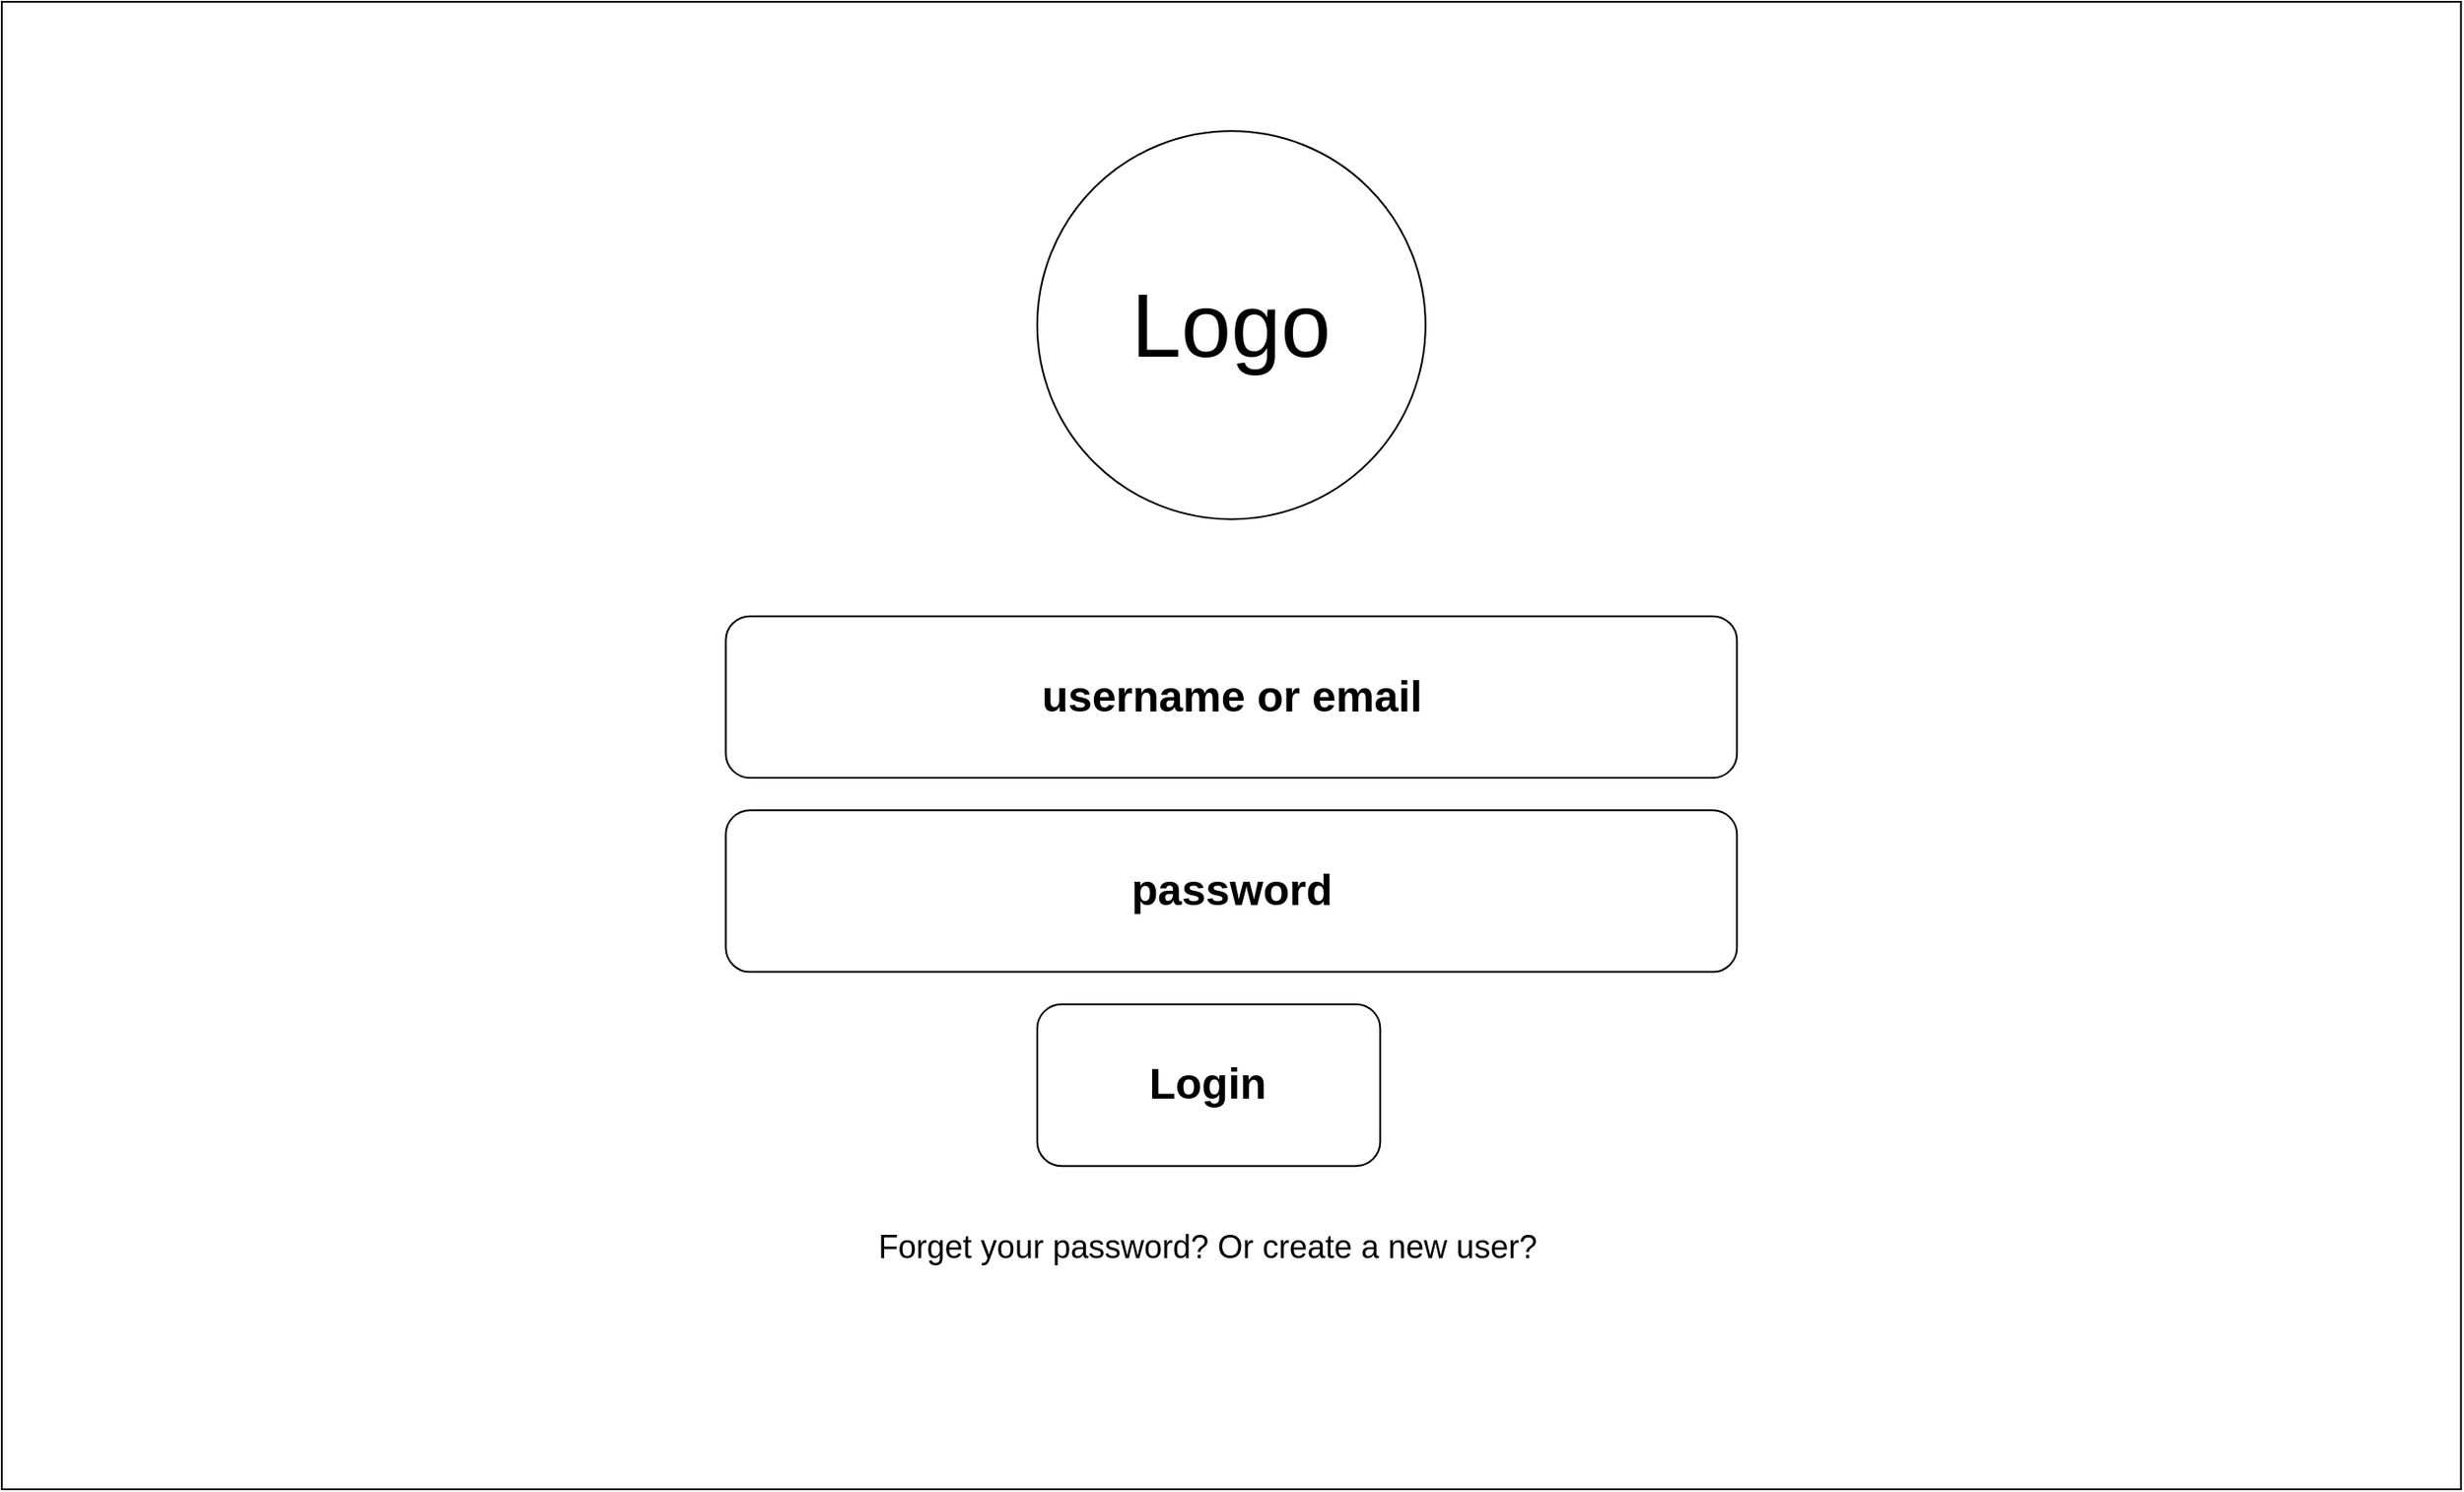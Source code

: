 <mxfile>
    <diagram name="Login" id="gdCSvqaaScrlXo4l8ALB">
        <mxGraphModel dx="1353" dy="907" grid="1" gridSize="10" guides="1" tooltips="1" connect="1" arrows="1" fold="1" page="1" pageScale="1" pageWidth="1600" pageHeight="900" math="0" shadow="0">
            <root>
                <mxCell id="0"/>
                <mxCell id="1" parent="0"/>
                <mxCell id="Qeco3BvltGo1VIxwUubx-1" value="" style="group" parent="1" connectable="0" vertex="1">
                    <mxGeometry x="114" y="35" width="1371.31" height="830" as="geometry"/>
                </mxCell>
                <mxCell id="3l-xP1_xD9ffacjxuy4Z-1" value="" style="rounded=0;whiteSpace=wrap;html=1;fillColor=default;fillStyle=auto;" parent="Qeco3BvltGo1VIxwUubx-1" vertex="1">
                    <mxGeometry width="1371.31" height="830" as="geometry"/>
                </mxCell>
                <mxCell id="3l-xP1_xD9ffacjxuy4Z-2" value="&lt;h3&gt;&lt;font style=&quot;font-size: 24px;&quot;&gt;username or email&lt;/font&gt;&lt;/h3&gt;" style="rounded=1;whiteSpace=wrap;html=1;" parent="Qeco3BvltGo1VIxwUubx-1" vertex="1">
                    <mxGeometry x="403.724" y="342.826" width="563.861" height="90.217" as="geometry"/>
                </mxCell>
                <mxCell id="3l-xP1_xD9ffacjxuy4Z-3" value="&lt;h3&gt;&lt;font style=&quot;font-size: 24px;&quot;&gt;password&lt;/font&gt;&lt;/h3&gt;" style="rounded=1;whiteSpace=wrap;html=1;" parent="Qeco3BvltGo1VIxwUubx-1" vertex="1">
                    <mxGeometry x="403.724" y="451.087" width="563.861" height="90.217" as="geometry"/>
                </mxCell>
                <mxCell id="3l-xP1_xD9ffacjxuy4Z-4" value="&lt;h1&gt;Login&lt;/h1&gt;" style="rounded=1;whiteSpace=wrap;html=1;" parent="Qeco3BvltGo1VIxwUubx-1" vertex="1">
                    <mxGeometry x="577.394" y="559.348" width="191.262" height="90.217" as="geometry"/>
                </mxCell>
                <mxCell id="3l-xP1_xD9ffacjxuy4Z-5" value="&lt;font style=&quot;font-size: 50px;&quot;&gt;Logo&lt;/font&gt;" style="ellipse;whiteSpace=wrap;html=1;aspect=fixed;" parent="Qeco3BvltGo1VIxwUubx-1" vertex="1">
                    <mxGeometry x="577.394" y="72.174" width="216.522" height="216.522" as="geometry"/>
                </mxCell>
                <mxCell id="3l-xP1_xD9ffacjxuy4Z-8" value="&lt;font style=&quot;font-size: 18px;&quot;&gt;Forget your password? Or create a new user?&lt;/font&gt;" style="text;html=1;strokeColor=none;fillColor=none;align=center;verticalAlign=middle;whiteSpace=wrap;rounded=0;" parent="Qeco3BvltGo1VIxwUubx-1" vertex="1">
                    <mxGeometry x="438.458" y="667.609" width="469.132" height="54.13" as="geometry"/>
                </mxCell>
            </root>
        </mxGraphModel>
    </diagram>
    <diagram id="TJnFh-B32YA2Bl4hxm8k" name="Homepage">
        <mxGraphModel dx="1353" dy="907" grid="1" gridSize="10" guides="1" tooltips="1" connect="1" arrows="1" fold="1" page="1" pageScale="1" pageWidth="1600" pageHeight="900" math="0" shadow="0">
            <root>
                <mxCell id="0"/>
                <mxCell id="1" parent="0"/>
                <mxCell id="ijkkR5gK_COIIXlTBllY-16" value="" style="group" parent="1" vertex="1" connectable="0">
                    <mxGeometry x="50" y="20" width="1550" height="860" as="geometry"/>
                </mxCell>
                <mxCell id="ijkkR5gK_COIIXlTBllY-1" value="" style="rounded=0;whiteSpace=wrap;html=1;fillColor=default;fillStyle=auto;" parent="ijkkR5gK_COIIXlTBllY-16" vertex="1">
                    <mxGeometry width="1500.0" height="860" as="geometry"/>
                </mxCell>
                <mxCell id="ijkkR5gK_COIIXlTBllY-2" value="&lt;font style=&quot;font-size: 30px;&quot;&gt;Homepage&lt;br&gt;Logo&lt;br&gt;&lt;/font&gt;" style="rounded=0;whiteSpace=wrap;html=1;" parent="ijkkR5gK_COIIXlTBllY-16" vertex="1">
                    <mxGeometry width="335.53" height="210" as="geometry"/>
                </mxCell>
                <mxCell id="ijkkR5gK_COIIXlTBllY-3" value="&lt;font style=&quot;font-size: 20px;&quot;&gt;Welcome to the Library! User XXX&lt;/font&gt;" style="rounded=0;whiteSpace=wrap;html=1;" parent="ijkkR5gK_COIIXlTBllY-16" vertex="1">
                    <mxGeometry x="335.53" width="684.47" height="90" as="geometry"/>
                </mxCell>
                <mxCell id="ijkkR5gK_COIIXlTBllY-4" value="&lt;font style=&quot;font-size: 20px;&quot;&gt;New books&lt;br&gt;&lt;br&gt;&lt;br&gt;&lt;br&gt;Title&lt;/font&gt;" style="rounded=1;whiteSpace=wrap;html=1;" parent="ijkkR5gK_COIIXlTBllY-16" vertex="1">
                    <mxGeometry x="381.56" y="470" width="196.88" height="300" as="geometry"/>
                </mxCell>
                <mxCell id="ijkkR5gK_COIIXlTBllY-10" value="&lt;span style=&quot;font-size: 20px;&quot;&gt;Library information:&lt;br&gt;news, hours&lt;/span&gt;" style="rounded=0;whiteSpace=wrap;html=1;" parent="ijkkR5gK_COIIXlTBllY-16" vertex="1">
                    <mxGeometry y="490" width="335.53" height="310" as="geometry"/>
                </mxCell>
                <mxCell id="ijkkR5gK_COIIXlTBllY-11" value="&lt;font style=&quot;font-size: 16px;&quot;&gt;View/Extend borrowed books&lt;/font&gt;" style="rounded=0;whiteSpace=wrap;html=1;" parent="ijkkR5gK_COIIXlTBllY-16" vertex="1">
                    <mxGeometry y="210.002" width="335.526" height="93.478" as="geometry"/>
                </mxCell>
                <mxCell id="ijkkR5gK_COIIXlTBllY-12" value="&lt;font style=&quot;font-size: 16px;&quot;&gt;Borrowing history&lt;/font&gt;" style="rounded=0;whiteSpace=wrap;html=1;" parent="ijkkR5gK_COIIXlTBllY-16" vertex="1">
                    <mxGeometry y="303.48" width="335.526" height="93.478" as="geometry"/>
                </mxCell>
                <mxCell id="ijkkR5gK_COIIXlTBllY-13" value="&lt;font style=&quot;font-size: 20px;&quot;&gt;Search books by category, title, author, or book title&lt;br&gt;&lt;/font&gt;" style="rounded=1;whiteSpace=wrap;html=1;" parent="ijkkR5gK_COIIXlTBllY-16" vertex="1">
                    <mxGeometry x="370" y="140" width="1100" height="200" as="geometry"/>
                </mxCell>
                <mxCell id="ijkkR5gK_COIIXlTBllY-14" value="&lt;font style=&quot;font-size: 20px;&quot;&gt;Currently Available:&lt;/font&gt;" style="text;strokeColor=none;fillColor=none;align=left;verticalAlign=middle;spacingLeft=4;spacingRight=4;overflow=hidden;points=[[0,0.5],[1,0.5]];portConstraint=eastwest;rotatable=0;whiteSpace=wrap;html=1;" parent="ijkkR5gK_COIIXlTBllY-16" vertex="1">
                    <mxGeometry x="381.56" y="380" width="200" height="56.09" as="geometry"/>
                </mxCell>
                <mxCell id="ijkkR5gK_COIIXlTBllY-15" value="&lt;font style=&quot;font-size: 16px;&quot;&gt;&lt;span style=&quot;&quot;&gt;Messages from admin&amp;nbsp;&lt;/span&gt;with&lt;br&gt;the contact admin button&lt;br&gt;&lt;/font&gt;" style="rounded=0;whiteSpace=wrap;html=1;" parent="ijkkR5gK_COIIXlTBllY-16" vertex="1">
                    <mxGeometry y="396.96" width="335.53" height="123.04" as="geometry"/>
                </mxCell>
                <mxCell id="ijkkR5gK_COIIXlTBllY-17" value="&lt;font style=&quot;font-size: 18px;&quot;&gt;Edit profile&amp;nbsp; &amp;nbsp;Sign out&lt;/font&gt;" style="rounded=0;whiteSpace=wrap;html=1;" parent="ijkkR5gK_COIIXlTBllY-16" vertex="1">
                    <mxGeometry x="1280" width="220" height="90" as="geometry"/>
                </mxCell>
                <mxCell id="NhFL1VNHEqokONy9dUI0-18" value="&lt;font style=&quot;font-size: 18px;&quot;&gt;Borrowed: #&amp;nbsp; &amp;nbsp;Expired: #&lt;/font&gt;" style="rounded=0;whiteSpace=wrap;html=1;" parent="ijkkR5gK_COIIXlTBllY-16" vertex="1">
                    <mxGeometry x="1020" width="260" height="90" as="geometry"/>
                </mxCell>
                <mxCell id="NhFL1VNHEqokONy9dUI0-19" value="&lt;font style=&quot;font-size: 20px;&quot;&gt;Copyright and contact information&lt;/font&gt;" style="rounded=0;whiteSpace=wrap;html=1;fontSize=24;" parent="ijkkR5gK_COIIXlTBllY-16" vertex="1">
                    <mxGeometry y="800" width="1500" height="60" as="geometry"/>
                </mxCell>
                <mxCell id="NhFL1VNHEqokONy9dUI0-23" value="&lt;font style=&quot;font-size: 20px;&quot;&gt;New books&lt;br&gt;&lt;br&gt;&lt;br&gt;&lt;br&gt;Title&lt;/font&gt;" style="rounded=1;whiteSpace=wrap;html=1;" parent="ijkkR5gK_COIIXlTBllY-16" vertex="1">
                    <mxGeometry x="601.56" y="470" width="196.88" height="300" as="geometry"/>
                </mxCell>
                <mxCell id="NhFL1VNHEqokONy9dUI0-24" value="&lt;font style=&quot;font-size: 20px;&quot;&gt;New books&lt;br&gt;&lt;br&gt;&lt;br&gt;&lt;br&gt;Title&lt;/font&gt;" style="rounded=1;whiteSpace=wrap;html=1;" parent="ijkkR5gK_COIIXlTBllY-16" vertex="1">
                    <mxGeometry x="821.56" y="470" width="196.88" height="300" as="geometry"/>
                </mxCell>
                <mxCell id="NhFL1VNHEqokONy9dUI0-25" value="&lt;font style=&quot;font-size: 20px;&quot;&gt;New books&lt;br&gt;&lt;br&gt;&lt;br&gt;&lt;br&gt;Title&lt;/font&gt;" style="rounded=1;whiteSpace=wrap;html=1;" parent="ijkkR5gK_COIIXlTBllY-16" vertex="1">
                    <mxGeometry x="1041.56" y="470" width="196.88" height="300" as="geometry"/>
                </mxCell>
                <mxCell id="NhFL1VNHEqokONy9dUI0-26" value="&lt;font style=&quot;font-size: 20px;&quot;&gt;New books&lt;br&gt;&lt;br&gt;&lt;br&gt;&lt;br&gt;Title&lt;/font&gt;" style="rounded=1;whiteSpace=wrap;html=1;" parent="ijkkR5gK_COIIXlTBllY-16" vertex="1">
                    <mxGeometry x="1261.56" y="470" width="196.88" height="300" as="geometry"/>
                </mxCell>
            </root>
        </mxGraphModel>
    </diagram>
    <diagram id="53iIGrbOYdZx4-FO40pd" name="Admin">
        <mxGraphModel dx="1353" dy="907" grid="1" gridSize="10" guides="1" tooltips="1" connect="1" arrows="1" fold="1" page="1" pageScale="1" pageWidth="1600" pageHeight="900" math="0" shadow="0">
            <root>
                <mxCell id="0"/>
                <mxCell id="1" parent="0"/>
                <mxCell id="nTkX4T03PNZkfc8XdfWt-1" value="" style="group" parent="1" vertex="1" connectable="0">
                    <mxGeometry x="50" y="20" width="1550" height="860" as="geometry"/>
                </mxCell>
                <mxCell id="nTkX4T03PNZkfc8XdfWt-2" value="" style="rounded=0;whiteSpace=wrap;html=1;fillColor=default;fillStyle=auto;" parent="nTkX4T03PNZkfc8XdfWt-1" vertex="1">
                    <mxGeometry width="1500.0" height="860" as="geometry"/>
                </mxCell>
                <mxCell id="nTkX4T03PNZkfc8XdfWt-3" value="&lt;font style=&quot;font-size: 30px;&quot;&gt;Homepage&lt;br&gt;Logo&lt;br&gt;&lt;/font&gt;" style="rounded=0;whiteSpace=wrap;html=1;" parent="nTkX4T03PNZkfc8XdfWt-1" vertex="1">
                    <mxGeometry width="335.53" height="210" as="geometry"/>
                </mxCell>
                <mxCell id="nTkX4T03PNZkfc8XdfWt-4" value="&lt;font style=&quot;font-size: 20px;&quot;&gt;Welcome to the Library! Admin&amp;nbsp;XXX&lt;/font&gt;" style="rounded=0;whiteSpace=wrap;html=1;" parent="nTkX4T03PNZkfc8XdfWt-1" vertex="1">
                    <mxGeometry x="335.53" width="944.47" height="90" as="geometry"/>
                </mxCell>
                <mxCell id="nTkX4T03PNZkfc8XdfWt-5" value="&lt;font style=&quot;font-size: 20px;&quot;&gt;New books&lt;br&gt;&lt;br&gt;&lt;br&gt;&lt;br&gt;Title&lt;/font&gt;" style="rounded=1;whiteSpace=wrap;html=1;" parent="nTkX4T03PNZkfc8XdfWt-1" vertex="1">
                    <mxGeometry x="381.56" y="470" width="196.88" height="300" as="geometry"/>
                </mxCell>
                <mxCell id="nTkX4T03PNZkfc8XdfWt-6" value="&lt;span style=&quot;font-size: 20px;&quot;&gt;Library information:&lt;br&gt;news, hours&lt;/span&gt;" style="rounded=0;whiteSpace=wrap;html=1;" parent="nTkX4T03PNZkfc8XdfWt-1" vertex="1">
                    <mxGeometry y="490" width="335.53" height="310" as="geometry"/>
                </mxCell>
                <mxCell id="nTkX4T03PNZkfc8XdfWt-7" value="&lt;font style=&quot;font-size: 16px;&quot;&gt;View the booklist&lt;/font&gt;" style="rounded=0;whiteSpace=wrap;html=1;" parent="nTkX4T03PNZkfc8XdfWt-1" vertex="1">
                    <mxGeometry y="210.002" width="335.526" height="93.478" as="geometry"/>
                </mxCell>
                <mxCell id="nTkX4T03PNZkfc8XdfWt-8" value="&lt;font style=&quot;font-size: 16px;&quot;&gt;Add a book to library&lt;/font&gt;" style="rounded=0;whiteSpace=wrap;html=1;" parent="nTkX4T03PNZkfc8XdfWt-1" vertex="1">
                    <mxGeometry y="303.48" width="335.526" height="93.478" as="geometry"/>
                </mxCell>
                <mxCell id="nTkX4T03PNZkfc8XdfWt-9" value="&lt;font style=&quot;font-size: 20px;&quot;&gt;Search books by category, title, author, or book title&lt;br&gt;&lt;/font&gt;" style="rounded=1;whiteSpace=wrap;html=1;" parent="nTkX4T03PNZkfc8XdfWt-1" vertex="1">
                    <mxGeometry x="370" y="140" width="1100" height="200" as="geometry"/>
                </mxCell>
                <mxCell id="nTkX4T03PNZkfc8XdfWt-10" value="&lt;font style=&quot;font-size: 20px;&quot;&gt;Currently Available:&lt;/font&gt;" style="text;strokeColor=none;fillColor=none;align=left;verticalAlign=middle;spacingLeft=4;spacingRight=4;overflow=hidden;points=[[0,0.5],[1,0.5]];portConstraint=eastwest;rotatable=0;whiteSpace=wrap;html=1;" parent="nTkX4T03PNZkfc8XdfWt-1" vertex="1">
                    <mxGeometry x="381.56" y="380" width="200" height="56.09" as="geometry"/>
                </mxCell>
                <mxCell id="nTkX4T03PNZkfc8XdfWt-11" value="&lt;font style=&quot;font-size: 16px;&quot;&gt;&lt;span style=&quot;&quot;&gt;Messages from users&amp;nbsp;&lt;/span&gt;with&lt;br&gt;the contact button&lt;br&gt;&lt;/font&gt;" style="rounded=0;whiteSpace=wrap;html=1;" parent="nTkX4T03PNZkfc8XdfWt-1" vertex="1">
                    <mxGeometry y="396.96" width="335.53" height="123.04" as="geometry"/>
                </mxCell>
                <mxCell id="nTkX4T03PNZkfc8XdfWt-12" value="&lt;font style=&quot;font-size: 18px;&quot;&gt;Edit profile&amp;nbsp; &amp;nbsp;Sign out&lt;/font&gt;" style="rounded=0;whiteSpace=wrap;html=1;" parent="nTkX4T03PNZkfc8XdfWt-1" vertex="1">
                    <mxGeometry x="1280" width="220" height="90" as="geometry"/>
                </mxCell>
                <mxCell id="nTkX4T03PNZkfc8XdfWt-14" value="&lt;font style=&quot;font-size: 20px;&quot;&gt;Copyright and contact information&lt;/font&gt;" style="rounded=0;whiteSpace=wrap;html=1;fontSize=24;" parent="nTkX4T03PNZkfc8XdfWt-1" vertex="1">
                    <mxGeometry y="800" width="1500" height="60" as="geometry"/>
                </mxCell>
                <mxCell id="nTkX4T03PNZkfc8XdfWt-15" value="&lt;font style=&quot;font-size: 20px;&quot;&gt;New books&lt;br&gt;&lt;br&gt;&lt;br&gt;&lt;br&gt;Title&lt;/font&gt;" style="rounded=1;whiteSpace=wrap;html=1;" parent="nTkX4T03PNZkfc8XdfWt-1" vertex="1">
                    <mxGeometry x="601.56" y="470" width="196.88" height="300" as="geometry"/>
                </mxCell>
                <mxCell id="nTkX4T03PNZkfc8XdfWt-16" value="&lt;font style=&quot;font-size: 20px;&quot;&gt;New books&lt;br&gt;&lt;br&gt;&lt;br&gt;&lt;br&gt;Title&lt;/font&gt;" style="rounded=1;whiteSpace=wrap;html=1;" parent="nTkX4T03PNZkfc8XdfWt-1" vertex="1">
                    <mxGeometry x="821.56" y="470" width="196.88" height="300" as="geometry"/>
                </mxCell>
                <mxCell id="nTkX4T03PNZkfc8XdfWt-17" value="&lt;font style=&quot;font-size: 20px;&quot;&gt;New books&lt;br&gt;&lt;br&gt;&lt;br&gt;&lt;br&gt;Title&lt;/font&gt;" style="rounded=1;whiteSpace=wrap;html=1;" parent="nTkX4T03PNZkfc8XdfWt-1" vertex="1">
                    <mxGeometry x="1041.56" y="470" width="196.88" height="300" as="geometry"/>
                </mxCell>
                <mxCell id="nTkX4T03PNZkfc8XdfWt-18" value="&lt;font style=&quot;font-size: 20px;&quot;&gt;New books&lt;br&gt;&lt;br&gt;&lt;br&gt;&lt;br&gt;Title&lt;/font&gt;" style="rounded=1;whiteSpace=wrap;html=1;" parent="nTkX4T03PNZkfc8XdfWt-1" vertex="1">
                    <mxGeometry x="1261.56" y="470" width="196.88" height="300" as="geometry"/>
                </mxCell>
            </root>
        </mxGraphModel>
    </diagram>
</mxfile>